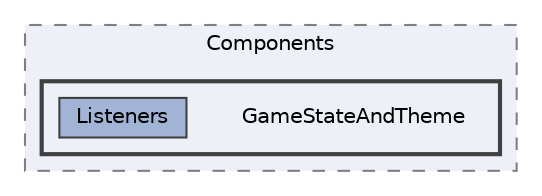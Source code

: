 digraph "UI/Components/GameStateAndTheme"
{
 // LATEX_PDF_SIZE
  bgcolor="transparent";
  edge [fontname=Helvetica,fontsize=10,labelfontname=Helvetica,labelfontsize=10];
  node [fontname=Helvetica,fontsize=10,shape=box,height=0.2,width=0.4];
  compound=true
  subgraph clusterdir_de261c85cb9b9ff9d3563e4f7cfc6934 {
    graph [ bgcolor="#edf0f7", pencolor="grey50", label="Components", fontname=Helvetica,fontsize=10 style="filled,dashed", URL="dir_de261c85cb9b9ff9d3563e4f7cfc6934.html",tooltip=""]
  subgraph clusterdir_79c290e147bce83c2739ebce8dd9e003 {
    graph [ bgcolor="#edf0f7", pencolor="grey25", label="", fontname=Helvetica,fontsize=10 style="filled,bold", URL="dir_79c290e147bce83c2739ebce8dd9e003.html",tooltip=""]
    dir_79c290e147bce83c2739ebce8dd9e003 [shape=plaintext, label="GameStateAndTheme"];
  dir_9d83ae144c47686fa094734c3fadc1d0 [label="Listeners", fillcolor="#a2b4d6", color="grey25", style="filled", URL="dir_9d83ae144c47686fa094734c3fadc1d0.html",tooltip=""];
  }
  }
}

